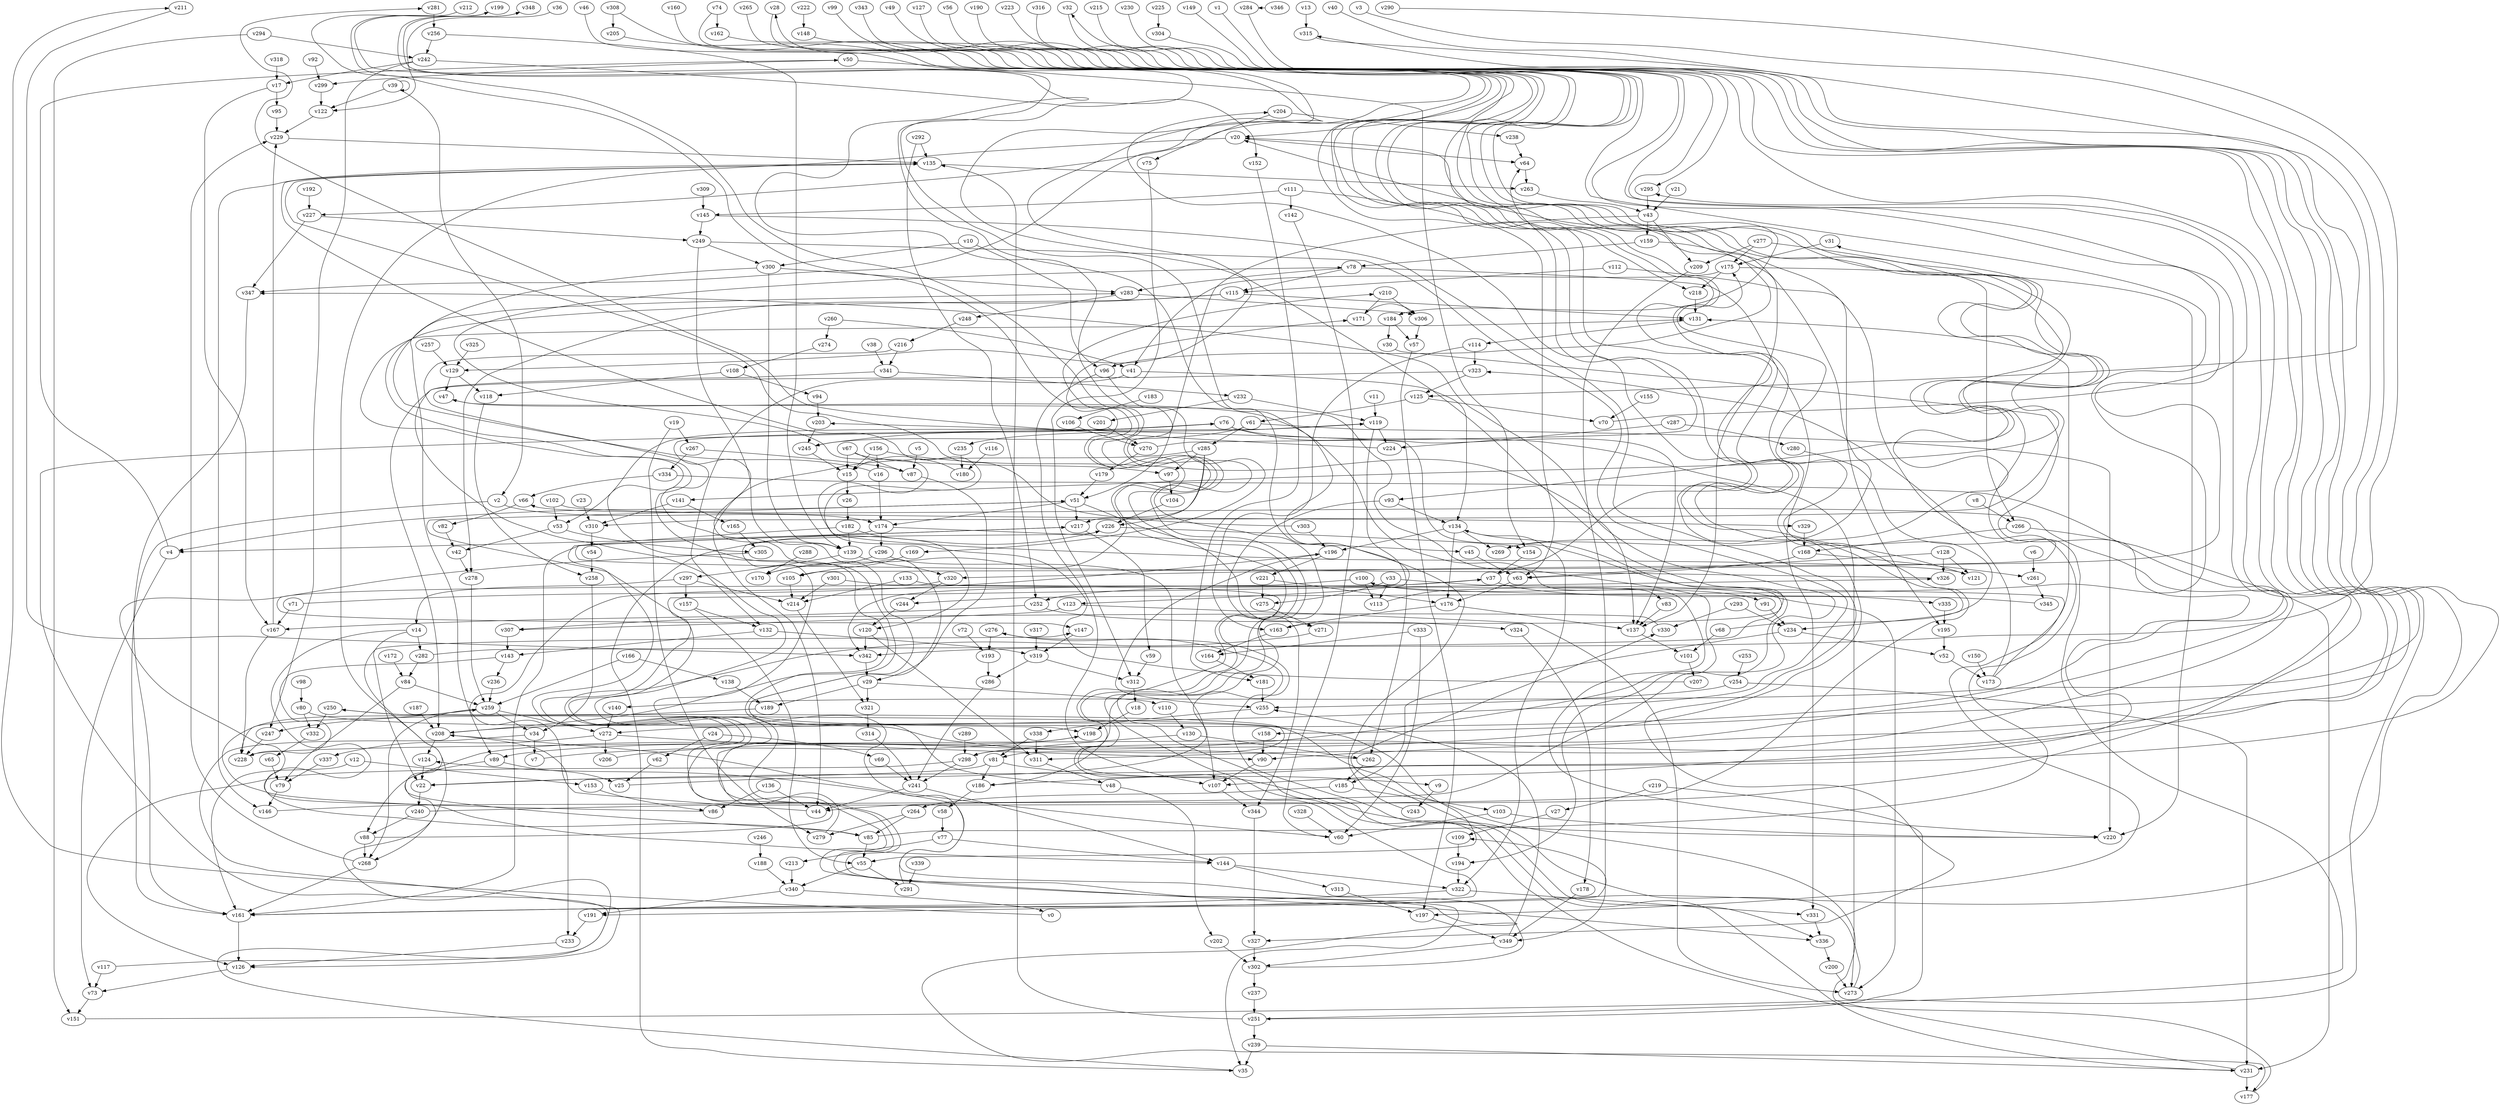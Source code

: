 // Benchmark game 512 - 350 vertices
// time_bound: 44
// targets: v150
digraph G {
    v0 [name="v0", player=0];
    v1 [name="v1", player=1];
    v2 [name="v2", player=1];
    v3 [name="v3", player=1];
    v4 [name="v4", player=1];
    v5 [name="v5", player=0];
    v6 [name="v6", player=1];
    v7 [name="v7", player=0];
    v8 [name="v8", player=1];
    v9 [name="v9", player=0];
    v10 [name="v10", player=0];
    v11 [name="v11", player=1];
    v12 [name="v12", player=1];
    v13 [name="v13", player=0];
    v14 [name="v14", player=0];
    v15 [name="v15", player=1];
    v16 [name="v16", player=1];
    v17 [name="v17", player=1];
    v18 [name="v18", player=0];
    v19 [name="v19", player=0];
    v20 [name="v20", player=1];
    v21 [name="v21", player=0];
    v22 [name="v22", player=0];
    v23 [name="v23", player=1];
    v24 [name="v24", player=1];
    v25 [name="v25", player=1];
    v26 [name="v26", player=0];
    v27 [name="v27", player=1];
    v28 [name="v28", player=0];
    v29 [name="v29", player=0];
    v30 [name="v30", player=0];
    v31 [name="v31", player=0];
    v32 [name="v32", player=1];
    v33 [name="v33", player=0];
    v34 [name="v34", player=0];
    v35 [name="v35", player=1];
    v36 [name="v36", player=0];
    v37 [name="v37", player=1];
    v38 [name="v38", player=0];
    v39 [name="v39", player=0];
    v40 [name="v40", player=0];
    v41 [name="v41", player=1];
    v42 [name="v42", player=1];
    v43 [name="v43", player=1];
    v44 [name="v44", player=1];
    v45 [name="v45", player=1];
    v46 [name="v46", player=1];
    v47 [name="v47", player=0];
    v48 [name="v48", player=1];
    v49 [name="v49", player=1];
    v50 [name="v50", player=1];
    v51 [name="v51", player=1];
    v52 [name="v52", player=1];
    v53 [name="v53", player=1];
    v54 [name="v54", player=0];
    v55 [name="v55", player=0];
    v56 [name="v56", player=1];
    v57 [name="v57", player=0];
    v58 [name="v58", player=0];
    v59 [name="v59", player=1];
    v60 [name="v60", player=1];
    v61 [name="v61", player=0];
    v62 [name="v62", player=0];
    v63 [name="v63", player=1];
    v64 [name="v64", player=1];
    v65 [name="v65", player=1];
    v66 [name="v66", player=0];
    v67 [name="v67", player=0];
    v68 [name="v68", player=0];
    v69 [name="v69", player=0];
    v70 [name="v70", player=1];
    v71 [name="v71", player=1];
    v72 [name="v72", player=0];
    v73 [name="v73", player=0];
    v74 [name="v74", player=1];
    v75 [name="v75", player=0];
    v76 [name="v76", player=1];
    v77 [name="v77", player=0];
    v78 [name="v78", player=1];
    v79 [name="v79", player=1];
    v80 [name="v80", player=1];
    v81 [name="v81", player=0];
    v82 [name="v82", player=0];
    v83 [name="v83", player=1];
    v84 [name="v84", player=0];
    v85 [name="v85", player=0];
    v86 [name="v86", player=0];
    v87 [name="v87", player=1];
    v88 [name="v88", player=1];
    v89 [name="v89", player=0];
    v90 [name="v90", player=0];
    v91 [name="v91", player=0];
    v92 [name="v92", player=0];
    v93 [name="v93", player=1];
    v94 [name="v94", player=1];
    v95 [name="v95", player=0];
    v96 [name="v96", player=1];
    v97 [name="v97", player=1];
    v98 [name="v98", player=1];
    v99 [name="v99", player=1];
    v100 [name="v100", player=0];
    v101 [name="v101", player=0];
    v102 [name="v102", player=0];
    v103 [name="v103", player=1];
    v104 [name="v104", player=0];
    v105 [name="v105", player=0];
    v106 [name="v106", player=1];
    v107 [name="v107", player=0];
    v108 [name="v108", player=0];
    v109 [name="v109", player=1];
    v110 [name="v110", player=0];
    v111 [name="v111", player=1];
    v112 [name="v112", player=0];
    v113 [name="v113", player=0];
    v114 [name="v114", player=0];
    v115 [name="v115", player=1];
    v116 [name="v116", player=1];
    v117 [name="v117", player=0];
    v118 [name="v118", player=0];
    v119 [name="v119", player=0];
    v120 [name="v120", player=1];
    v121 [name="v121", player=1];
    v122 [name="v122", player=1];
    v123 [name="v123", player=1];
    v124 [name="v124", player=1];
    v125 [name="v125", player=1];
    v126 [name="v126", player=1];
    v127 [name="v127", player=0];
    v128 [name="v128", player=0];
    v129 [name="v129", player=1];
    v130 [name="v130", player=0];
    v131 [name="v131", player=0];
    v132 [name="v132", player=0];
    v133 [name="v133", player=1];
    v134 [name="v134", player=0];
    v135 [name="v135", player=0];
    v136 [name="v136", player=1];
    v137 [name="v137", player=1];
    v138 [name="v138", player=1];
    v139 [name="v139", player=1];
    v140 [name="v140", player=0];
    v141 [name="v141", player=0];
    v142 [name="v142", player=0];
    v143 [name="v143", player=1];
    v144 [name="v144", player=1];
    v145 [name="v145", player=0];
    v146 [name="v146", player=1];
    v147 [name="v147", player=1];
    v148 [name="v148", player=0];
    v149 [name="v149", player=1];
    v150 [name="v150", player=1, target=1];
    v151 [name="v151", player=1];
    v152 [name="v152", player=1];
    v153 [name="v153", player=0];
    v154 [name="v154", player=0];
    v155 [name="v155", player=1];
    v156 [name="v156", player=0];
    v157 [name="v157", player=0];
    v158 [name="v158", player=1];
    v159 [name="v159", player=1];
    v160 [name="v160", player=0];
    v161 [name="v161", player=1];
    v162 [name="v162", player=0];
    v163 [name="v163", player=1];
    v164 [name="v164", player=1];
    v165 [name="v165", player=1];
    v166 [name="v166", player=0];
    v167 [name="v167", player=0];
    v168 [name="v168", player=0];
    v169 [name="v169", player=0];
    v170 [name="v170", player=0];
    v171 [name="v171", player=1];
    v172 [name="v172", player=1];
    v173 [name="v173", player=0];
    v174 [name="v174", player=0];
    v175 [name="v175", player=1];
    v176 [name="v176", player=1];
    v177 [name="v177", player=0];
    v178 [name="v178", player=1];
    v179 [name="v179", player=0];
    v180 [name="v180", player=0];
    v181 [name="v181", player=1];
    v182 [name="v182", player=1];
    v183 [name="v183", player=0];
    v184 [name="v184", player=0];
    v185 [name="v185", player=1];
    v186 [name="v186", player=0];
    v187 [name="v187", player=0];
    v188 [name="v188", player=1];
    v189 [name="v189", player=1];
    v190 [name="v190", player=0];
    v191 [name="v191", player=1];
    v192 [name="v192", player=0];
    v193 [name="v193", player=0];
    v194 [name="v194", player=0];
    v195 [name="v195", player=0];
    v196 [name="v196", player=1];
    v197 [name="v197", player=0];
    v198 [name="v198", player=1];
    v199 [name="v199", player=0];
    v200 [name="v200", player=1];
    v201 [name="v201", player=0];
    v202 [name="v202", player=1];
    v203 [name="v203", player=1];
    v204 [name="v204", player=1];
    v205 [name="v205", player=1];
    v206 [name="v206", player=0];
    v207 [name="v207", player=0];
    v208 [name="v208", player=1];
    v209 [name="v209", player=1];
    v210 [name="v210", player=0];
    v211 [name="v211", player=1];
    v212 [name="v212", player=0];
    v213 [name="v213", player=1];
    v214 [name="v214", player=0];
    v215 [name="v215", player=0];
    v216 [name="v216", player=0];
    v217 [name="v217", player=1];
    v218 [name="v218", player=0];
    v219 [name="v219", player=1];
    v220 [name="v220", player=0];
    v221 [name="v221", player=0];
    v222 [name="v222", player=0];
    v223 [name="v223", player=1];
    v224 [name="v224", player=1];
    v225 [name="v225", player=1];
    v226 [name="v226", player=1];
    v227 [name="v227", player=1];
    v228 [name="v228", player=1];
    v229 [name="v229", player=0];
    v230 [name="v230", player=1];
    v231 [name="v231", player=0];
    v232 [name="v232", player=0];
    v233 [name="v233", player=0];
    v234 [name="v234", player=1];
    v235 [name="v235", player=0];
    v236 [name="v236", player=0];
    v237 [name="v237", player=1];
    v238 [name="v238", player=1];
    v239 [name="v239", player=1];
    v240 [name="v240", player=0];
    v241 [name="v241", player=1];
    v242 [name="v242", player=0];
    v243 [name="v243", player=0];
    v244 [name="v244", player=1];
    v245 [name="v245", player=1];
    v246 [name="v246", player=1];
    v247 [name="v247", player=0];
    v248 [name="v248", player=1];
    v249 [name="v249", player=1];
    v250 [name="v250", player=0];
    v251 [name="v251", player=0];
    v252 [name="v252", player=1];
    v253 [name="v253", player=1];
    v254 [name="v254", player=0];
    v255 [name="v255", player=1];
    v256 [name="v256", player=1];
    v257 [name="v257", player=1];
    v258 [name="v258", player=0];
    v259 [name="v259", player=1];
    v260 [name="v260", player=1];
    v261 [name="v261", player=0];
    v262 [name="v262", player=1];
    v263 [name="v263", player=0];
    v264 [name="v264", player=1];
    v265 [name="v265", player=1];
    v266 [name="v266", player=1];
    v267 [name="v267", player=1];
    v268 [name="v268", player=0];
    v269 [name="v269", player=0];
    v270 [name="v270", player=0];
    v271 [name="v271", player=1];
    v272 [name="v272", player=0];
    v273 [name="v273", player=0];
    v274 [name="v274", player=1];
    v275 [name="v275", player=1];
    v276 [name="v276", player=0];
    v277 [name="v277", player=0];
    v278 [name="v278", player=1];
    v279 [name="v279", player=1];
    v280 [name="v280", player=0];
    v281 [name="v281", player=1];
    v282 [name="v282", player=1];
    v283 [name="v283", player=1];
    v284 [name="v284", player=1];
    v285 [name="v285", player=0];
    v286 [name="v286", player=1];
    v287 [name="v287", player=1];
    v288 [name="v288", player=0];
    v289 [name="v289", player=1];
    v290 [name="v290", player=1];
    v291 [name="v291", player=1];
    v292 [name="v292", player=1];
    v293 [name="v293", player=0];
    v294 [name="v294", player=1];
    v295 [name="v295", player=0];
    v296 [name="v296", player=1];
    v297 [name="v297", player=0];
    v298 [name="v298", player=1];
    v299 [name="v299", player=1];
    v300 [name="v300", player=1];
    v301 [name="v301", player=1];
    v302 [name="v302", player=0];
    v303 [name="v303", player=1];
    v304 [name="v304", player=0];
    v305 [name="v305", player=0];
    v306 [name="v306", player=0];
    v307 [name="v307", player=0];
    v308 [name="v308", player=0];
    v309 [name="v309", player=0];
    v310 [name="v310", player=1];
    v311 [name="v311", player=1];
    v312 [name="v312", player=1];
    v313 [name="v313", player=1];
    v314 [name="v314", player=0];
    v315 [name="v315", player=1];
    v316 [name="v316", player=0];
    v317 [name="v317", player=0];
    v318 [name="v318", player=0];
    v319 [name="v319", player=0];
    v320 [name="v320", player=0];
    v321 [name="v321", player=0];
    v322 [name="v322", player=1];
    v323 [name="v323", player=1];
    v324 [name="v324", player=1];
    v325 [name="v325", player=0];
    v326 [name="v326", player=0];
    v327 [name="v327", player=0];
    v328 [name="v328", player=0];
    v329 [name="v329", player=0];
    v330 [name="v330", player=1];
    v331 [name="v331", player=1];
    v332 [name="v332", player=1];
    v333 [name="v333", player=0];
    v334 [name="v334", player=1];
    v335 [name="v335", player=1];
    v336 [name="v336", player=0];
    v337 [name="v337", player=0];
    v338 [name="v338", player=1];
    v339 [name="v339", player=0];
    v340 [name="v340", player=1];
    v341 [name="v341", player=0];
    v342 [name="v342", player=0];
    v343 [name="v343", player=1];
    v344 [name="v344", player=0];
    v345 [name="v345", player=1];
    v346 [name="v346", player=1];
    v347 [name="v347", player=1];
    v348 [name="v348", player=1];
    v349 [name="v349", player=0];

    v0 -> v211 [constraint="t < 13"];
    v1 -> v158 [constraint="t mod 4 == 0"];
    v2 -> v161;
    v3 -> v22 [constraint="t >= 5"];
    v4 -> v50 [constraint="t >= 2"];
    v5 -> v87;
    v6 -> v261;
    v7 -> v198 [constraint="t mod 5 == 0"];
    v8 -> v266;
    v9 -> v243;
    v10 -> v96;
    v11 -> v119;
    v12 -> v161;
    v13 -> v315;
    v14 -> v144 [constraint="t >= 2"];
    v15 -> v26;
    v16 -> v283 [constraint="t >= 1"];
    v17 -> v95;
    v18 -> v198;
    v19 -> v267;
    v20 -> v64;
    v21 -> v43;
    v22 -> v240;
    v23 -> v310;
    v24 -> v62;
    v25 -> v276 [constraint="t < 10"];
    v26 -> v182;
    v27 -> v109;
    v28 -> v234 [constraint="t < 9"];
    v29 -> v321;
    v30 -> v186 [constraint="t >= 3"];
    v31 -> v175;
    v32 -> v311 [constraint="t < 13"];
    v33 -> v273;
    v34 -> v126 [constraint="t >= 5"];
    v35 -> v76 [constraint="t < 5"];
    v36 -> v122 [constraint="t mod 5 == 3"];
    v37 -> v204 [constraint="t < 12"];
    v38 -> v341;
    v39 -> v39 [constraint="t mod 2 == 0"];
    v40 -> v161 [constraint="t >= 5"];
    v41 -> v132;
    v42 -> v278;
    v43 -> v209;
    v44 -> v37 [constraint="t mod 2 == 0"];
    v45 -> v63;
    v46 -> v129 [constraint="t >= 3"];
    v47 -> v220 [constraint="t >= 1"];
    v48 -> v119 [constraint="t >= 3"];
    v49 -> v93 [constraint="t >= 4"];
    v50 -> v299;
    v51 -> v217;
    v52 -> v173;
    v53 -> v42;
    v54 -> v258;
    v55 -> v291;
    v56 -> v141 [constraint="t mod 3 == 2"];
    v57 -> v197;
    v58 -> v77;
    v59 -> v312;
    v60 -> v208 [constraint="t >= 4"];
    v61 -> v245;
    v62 -> v25;
    v63 -> v176;
    v64 -> v263;
    v65 -> v79;
    v66 -> v82;
    v67 -> v15;
    v68 -> v175 [constraint="t < 11"];
    v69 -> v241;
    v70 -> v32 [constraint="t mod 5 == 1"];
    v71 -> v196 [constraint="t < 11"];
    v72 -> v193;
    v73 -> v151;
    v74 -> v89 [constraint="t < 12"];
    v75 -> v312;
    v76 -> v245;
    v77 -> v213;
    v78 -> v283;
    v79 -> v146;
    v80 -> v55 [constraint="t >= 1"];
    v81 -> v186;
    v82 -> v42;
    v83 -> v137;
    v84 -> v259;
    v85 -> v20 [constraint="t >= 1"];
    v86 -> v259 [constraint="t mod 5 == 2"];
    v87 -> v29;
    v88 -> v326 [constraint="t mod 4 == 2"];
    v89 -> v88;
    v90 -> v107;
    v91 -> v234;
    v92 -> v299;
    v93 -> v134;
    v94 -> v203;
    v95 -> v229;
    v96 -> v169 [constraint="t < 14"];
    v97 -> v104;
    v98 -> v80;
    v99 -> v269 [constraint="t mod 5 == 4"];
    v100 -> v113;
    v101 -> v207;
    v102 -> v329 [constraint="t < 7"];
    v103 -> v60;
    v104 -> v226;
    v105 -> v214;
    v106 -> v270;
    v107 -> v344;
    v108 -> v118;
    v109 -> v194;
    v110 -> v130;
    v111 -> v63;
    v112 -> v115;
    v113 -> v83 [constraint="t >= 2"];
    v114 -> v323;
    v115 -> v208 [constraint="t < 12"];
    v116 -> v180;
    v117 -> v147 [constraint="t < 9"];
    v118 -> v258;
    v119 -> v235;
    v120 -> v342;
    v121 -> v78 [constraint="t < 5"];
    v122 -> v229;
    v123 -> v273;
    v124 -> v22;
    v125 -> v61;
    v126 -> v73;
    v127 -> v184 [constraint="t mod 4 == 0"];
    v128 -> v326;
    v129 -> v47;
    v130 -> v262;
    v131 -> v114;
    v132 -> v319;
    v133 -> v231 [constraint="t mod 4 == 1"];
    v134 -> v196;
    v135 -> v146;
    v136 -> v44;
    v137 -> v101;
    v138 -> v189;
    v139 -> v297;
    v140 -> v272;
    v141 -> v165;
    v142 -> v60;
    v143 -> v228 [constraint="t mod 3 == 0"];
    v144 -> v313;
    v145 -> v327 [constraint="t >= 2"];
    v146 -> v347 [constraint="t >= 3"];
    v147 -> v319;
    v148 -> v96 [constraint="t >= 1"];
    v149 -> v90 [constraint="t mod 3 == 2"];
    v150 -> v173;
    v151 -> v315 [constraint="t mod 2 == 1"];
    v152 -> v181;
    v153 -> v86;
    v154 -> v37;
    v155 -> v70;
    v156 -> v16;
    v157 -> v132;
    v158 -> v90;
    v159 -> v78;
    v160 -> v227 [constraint="t < 11"];
    v161 -> v109 [constraint="t >= 5"];
    v162 -> v121 [constraint="t >= 2"];
    v163 -> v203 [constraint="t < 5"];
    v164 -> v181;
    v165 -> v305;
    v166 -> v138;
    v167 -> v229;
    v168 -> v261;
    v169 -> v105;
    v170 -> v171 [constraint="t mod 3 == 2"];
    v171 -> v306 [constraint="t >= 4"];
    v172 -> v84;
    v173 -> v131;
    v174 -> v296;
    v175 -> v218;
    v176 -> v137;
    v177 -> v199 [constraint="t mod 4 == 2"];
    v178 -> v349;
    v179 -> v51;
    v180 -> v15 [constraint="t >= 4"];
    v181 -> v255;
    v182 -> v161;
    v183 -> v106;
    v184 -> v57;
    v185 -> v103;
    v186 -> v58;
    v187 -> v208;
    v188 -> v340;
    v189 -> v228 [constraint="t < 7"];
    v190 -> v310 [constraint="t >= 4"];
    v191 -> v233;
    v192 -> v227;
    v193 -> v286;
    v194 -> v322;
    v195 -> v52;
    v196 -> v255 [constraint="t < 11"];
    v197 -> v349;
    v198 -> v85 [constraint="t mod 3 == 0"];
    v199 -> v186 [constraint="t >= 3"];
    v200 -> v273;
    v201 -> v270;
    v202 -> v302;
    v203 -> v245;
    v204 -> v75;
    v205 -> v194 [constraint="t mod 4 == 2"];
    v206 -> v47 [constraint="t mod 3 == 0"];
    v207 -> v135 [constraint="t >= 2"];
    v208 -> v66 [constraint="t < 6"];
    v209 -> v349;
    v210 -> v306;
    v211 -> v342 [constraint="t >= 5"];
    v212 -> v191 [constraint="t < 5"];
    v213 -> v340;
    v214 -> v321;
    v215 -> v295 [constraint="t >= 1"];
    v216 -> v198 [constraint="t < 11"];
    v217 -> v336 [constraint="t < 8"];
    v218 -> v131;
    v219 -> v251;
    v220 -> v210 [constraint="t >= 5"];
    v221 -> v176;
    v222 -> v148;
    v223 -> v244 [constraint="t mod 4 == 1"];
    v224 -> v281 [constraint="t < 10"];
    v225 -> v304;
    v226 -> v154;
    v227 -> v249;
    v228 -> v295 [constraint="t >= 5"];
    v229 -> v135;
    v230 -> v44 [constraint="t < 12"];
    v231 -> v250 [constraint="t >= 4"];
    v232 -> v119;
    v233 -> v126;
    v234 -> v52;
    v235 -> v180;
    v236 -> v259;
    v237 -> v251;
    v238 -> v64;
    v239 -> v35;
    v240 -> v28 [constraint="t mod 4 == 1"];
    v241 -> v44;
    v242 -> v247;
    v243 -> v348 [constraint="t mod 2 == 0"];
    v244 -> v120;
    v245 -> v15;
    v246 -> v188;
    v247 -> v228;
    v248 -> v216;
    v249 -> v272 [constraint="t < 5"];
    v250 -> v81 [constraint="t mod 3 == 0"];
    v251 -> v31 [constraint="t >= 5"];
    v252 -> v167;
    v253 -> v254;
    v254 -> v231;
    v255 -> v338;
    v256 -> v242;
    v257 -> v129;
    v258 -> v34;
    v259 -> v268;
    v260 -> v41;
    v261 -> v345;
    v262 -> v131 [constraint="t >= 4"];
    v263 -> v43;
    v264 -> v85;
    v265 -> v218 [constraint="t < 14"];
    v266 -> v168;
    v267 -> v87;
    v268 -> v161;
    v269 -> v20 [constraint="t >= 4"];
    v270 -> v64 [constraint="t mod 5 == 3"];
    v271 -> v177 [constraint="t >= 4"];
    v272 -> v90;
    v273 -> v330 [constraint="t mod 4 == 3"];
    v274 -> v108;
    v275 -> v271;
    v276 -> v336 [constraint="t >= 4"];
    v277 -> v266;
    v278 -> v259;
    v279 -> v51 [constraint="t < 8"];
    v280 -> v105 [constraint="t mod 5 == 2"];
    v281 -> v256;
    v282 -> v134 [constraint="t >= 2"];
    v283 -> v306;
    v284 -> v140 [constraint="t >= 1"];
    v285 -> v97;
    v286 -> v241;
    v287 -> v280;
    v288 -> v170;
    v289 -> v298;
    v290 -> v342 [constraint="t >= 4"];
    v291 -> v124 [constraint="t >= 4"];
    v292 -> v252;
    v293 -> v330;
    v294 -> v151;
    v295 -> v43;
    v296 -> v170;
    v297 -> v214;
    v298 -> v126 [constraint="t < 5"];
    v299 -> v122;
    v300 -> v89;
    v301 -> v197 [constraint="t < 10"];
    v302 -> v226 [constraint="t < 5"];
    v303 -> v135 [constraint="t < 10"];
    v304 -> v107 [constraint="t < 7"];
    v305 -> v85 [constraint="t >= 3"];
    v306 -> v57;
    v307 -> v143;
    v308 -> v347 [constraint="t mod 5 == 4"];
    v309 -> v145;
    v310 -> v54;
    v311 -> v48;
    v312 -> v18;
    v313 -> v197;
    v314 -> v241;
    v315 -> v125 [constraint="t < 15"];
    v316 -> v320 [constraint="t < 11"];
    v317 -> v319;
    v318 -> v17;
    v319 -> v286;
    v320 -> v147 [constraint="t >= 3"];
    v321 -> v314;
    v322 -> v331;
    v323 -> v35 [constraint="t >= 5"];
    v324 -> v178;
    v325 -> v129;
    v326 -> v217 [constraint="t mod 2 == 1"];
    v327 -> v302;
    v328 -> v60;
    v329 -> v168;
    v330 -> v307 [constraint="t mod 3 == 1"];
    v331 -> v336;
    v332 -> v65;
    v333 -> v60;
    v334 -> v298 [constraint="t < 15"];
    v335 -> v195;
    v336 -> v200;
    v337 -> v79;
    v338 -> v311;
    v339 -> v291;
    v340 -> v191;
    v341 -> v232;
    v342 -> v29;
    v343 -> v20 [constraint="t mod 4 == 1"];
    v344 -> v327;
    v345 -> v100 [constraint="t >= 1"];
    v346 -> v284 [constraint="t mod 3 == 1"];
    v347 -> v161;
    v348 -> v123 [constraint="t mod 2 == 1"];
    v349 -> v302;
    v184 -> v30;
    v114 -> v163;
    v78 -> v115;
    v285 -> v226;
    v135 -> v263;
    v129 -> v118;
    v308 -> v205;
    v182 -> v139;
    v102 -> v53;
    v84 -> v79;
    v302 -> v237;
    v341 -> v208;
    v266 -> v231;
    v39 -> v2;
    v130 -> v298;
    v85 -> v55;
    v277 -> v209;
    v204 -> v238;
    v115 -> v278;
    v67 -> v97;
    v242 -> v152;
    v268 -> v229;
    v338 -> v81;
    v298 -> v241;
    v300 -> v283;
    v12 -> v153;
    v176 -> v163;
    v259 -> v272;
    v157 -> v55;
    v217 -> v59;
    v250 -> v332;
    v123 -> v307;
    v234 -> v185;
    v55 -> v340;
    v167 -> v228;
    v173 -> v323;
    v112 -> v195;
    v283 -> v248;
    v37 -> v335;
    v10 -> v300;
    v276 -> v193;
    v168 -> v63;
    v111 -> v145;
    v254 -> v255;
    v143 -> v236;
    v20 -> v268;
    v119 -> v262;
    v96 -> v107;
    v51 -> v271;
    v240 -> v88;
    v256 -> v139;
    v136 -> v86;
    v37 -> v252;
    v41 -> v134;
    v210 -> v171;
    v14 -> v282;
    v4 -> v73;
    v262 -> v185;
    v144 -> v322;
    v272 -> v206;
    v159 -> v137;
    v300 -> v139;
    v93 -> v344;
    v43 -> v51;
    v29 -> v189;
    v294 -> v242;
    v133 -> v214;
    v115 -> v131;
    v241 -> v144;
    v71 -> v167;
    v34 -> v7;
    v166 -> v259;
    v141 -> v310;
    v76 -> v137;
    v303 -> v196;
    v227 -> v347;
    v77 -> v144;
    v287 -> v224;
    v100 -> v91;
    v333 -> v164;
    v156 -> v137;
    v221 -> v275;
    v272 -> v337;
    v175 -> v220;
    v267 -> v334;
    v33 -> v113;
    v125 -> v70;
    v196 -> v221;
    v51 -> v174;
    v51 -> v4;
    v297 -> v14;
    v43 -> v159;
    v17 -> v167;
    v301 -> v214;
    v39 -> v122;
    v61 -> v285;
    v320 -> v244;
    v2 -> v174;
    v232 -> v201;
    v251 -> v135;
    v340 -> v0;
    v100 -> v342;
    v53 -> v305;
    v226 -> v35;
    v128 -> v63;
    v108 -> v94;
    v119 -> v224;
    v259 -> v247;
    v175 -> v41;
    v323 -> v125;
    v48 -> v202;
    v117 -> v73;
    v293 -> v234;
    v29 -> v110;
    v156 -> v15;
    v103 -> v220;
    v81 -> v22;
    v78 -> v331;
    v208 -> v124;
    v50 -> v154;
    v24 -> v69;
    v68 -> v101;
    v319 -> v312;
    v252 -> v324;
    v76 -> v273;
    v349 -> v255;
    v182 -> v120;
    v260 -> v274;
    v334 -> v66;
    v239 -> v231;
    v251 -> v239;
    v285 -> v217;
    v128 -> v121;
    v74 -> v162;
    v67 -> v87;
    v270 -> v179;
    v249 -> v139;
    v16 -> v174;
    v145 -> v249;
    v89 -> v25;
    v296 -> v107;
    v81 -> v9;
    v322 -> v161;
    v208 -> v233;
    v76 -> v53;
    v80 -> v332;
    v33 -> v275;
    v134 -> v322;
    v282 -> v84;
    v264 -> v279;
    v249 -> v300;
    v231 -> v177;
    v185 -> v264;
    v134 -> v269;
    v19 -> v279;
    v219 -> v27;
    v259 -> v34;
    v285 -> v44;
    v132 -> v143;
    v297 -> v157;
    v120 -> v311;
    v61 -> v220;
    v88 -> v268;
    v242 -> v17;
    v134 -> v176;
    v139 -> v320;
    v161 -> v126;
    v174 -> v4;
    v277 -> v175;
    v174 -> v45;
    v14 -> v22;
    v216 -> v341;
    v292 -> v135;
    v163 -> v164;
    v111 -> v142;
}
